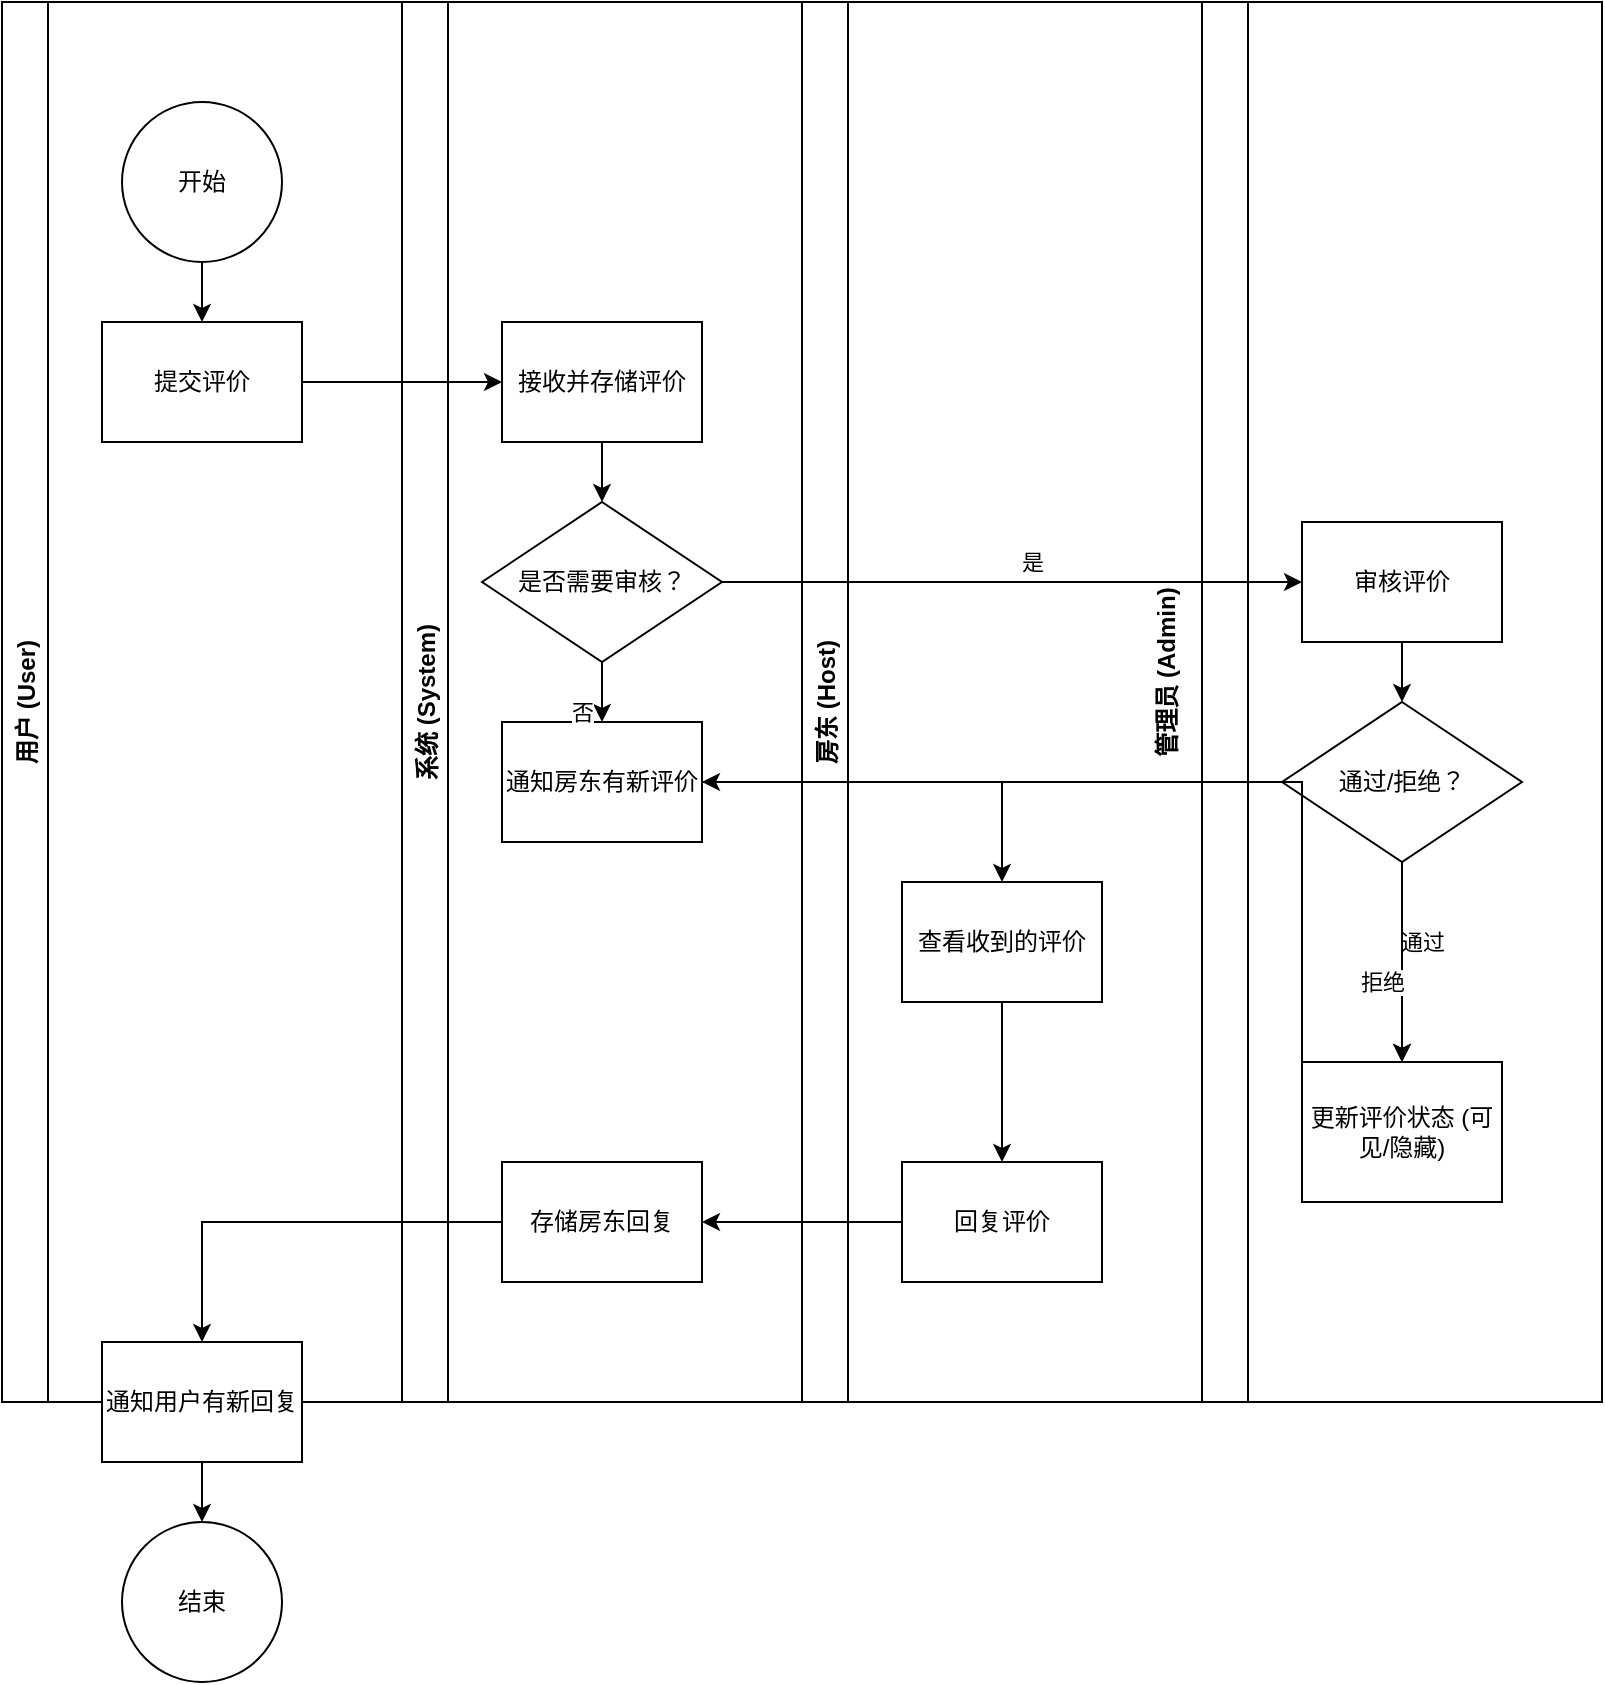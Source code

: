 <mxfile version="26.2.2">
  <diagram id="review_feedback_flowchart" name="评价反馈流程图">
    <mxGraphModel dx="1212" dy="719" grid="1" gridSize="10" guides="1" tooltips="1" connect="1" arrows="1" fold="1" page="1" pageScale="1" pageWidth="1654" pageHeight="1169" math="0" shadow="0">
      <root>
        <mxCell id="0" />
        <mxCell id="1" parent="0" />
        <mxCell id="lane-user" value="用户 (User)" style="swimlane;startSize=23;horizontal=0;rounded=0;" parent="1" vertex="1">
          <mxGeometry x="40" y="40" width="200" height="700" as="geometry" />
        </mxCell>
        <mxCell id="start" value="开始" style="ellipse;whiteSpace=wrap;html=1;aspect=fixed;" parent="lane-user" vertex="1">
          <mxGeometry x="60" y="50" width="80" height="80" as="geometry" />
        </mxCell>
        <mxCell id="user-submit" value="提交评价" style="rounded=0;whiteSpace=wrap;html=1;" parent="lane-user" vertex="1">
          <mxGeometry x="50" y="160" width="100" height="60" as="geometry" />
        </mxCell>
        <mxCell id="system-notify-user" value="通知用户有新回复" style="rounded=0;whiteSpace=wrap;html=1;" parent="lane-user" vertex="1">
          <mxGeometry x="50" y="670" width="100" height="60" as="geometry" />
        </mxCell>
        <mxCell id="end" value="结束" style="ellipse;whiteSpace=wrap;html=1;aspect=fixed;" parent="lane-user" vertex="1">
          <mxGeometry x="60" y="760" width="80" height="80" as="geometry" />
        </mxCell>
        <mxCell id="lane-system" value="系统 (System)" style="swimlane;startSize=23;horizontal=0;rounded=0;" parent="1" vertex="1">
          <mxGeometry x="240" y="40" width="200" height="700" as="geometry" />
        </mxCell>
        <mxCell id="system-receive" value="接收并存储评价" style="rounded=0;whiteSpace=wrap;html=1;" parent="lane-system" vertex="1">
          <mxGeometry x="50" y="160" width="100" height="60" as="geometry" />
        </mxCell>
        <mxCell id="system-check" value="是否需要审核？" style="rhombus;whiteSpace=wrap;html=1;" parent="lane-system" vertex="1">
          <mxGeometry x="40" y="250" width="120" height="80" as="geometry" />
        </mxCell>
        <mxCell id="system-notify-host" value="通知房东有新评价" style="rounded=0;whiteSpace=wrap;html=1;" parent="lane-system" vertex="1">
          <mxGeometry x="50" y="360" width="100" height="60" as="geometry" />
        </mxCell>
        <mxCell id="system-store-response" value="存储房东回复" style="rounded=0;whiteSpace=wrap;html=1;" parent="lane-system" vertex="1">
          <mxGeometry x="50" y="580" width="100" height="60" as="geometry" />
        </mxCell>
        <mxCell id="lane-host" value="房东 (Host)" style="swimlane;startSize=23;horizontal=0;rounded=0;" parent="1" vertex="1">
          <mxGeometry x="440" y="40" width="200" height="700" as="geometry" />
        </mxCell>
        <mxCell id="host-view" value="查看收到的评价" style="rounded=0;whiteSpace=wrap;html=1;" parent="lane-host" vertex="1">
          <mxGeometry x="50" y="440" width="100" height="60" as="geometry" />
        </mxCell>
        <mxCell id="host-respond" value="回复评价" style="rounded=0;whiteSpace=wrap;html=1;" parent="lane-host" vertex="1">
          <mxGeometry x="50" y="580" width="100" height="60" as="geometry" />
        </mxCell>
        <mxCell id="lane-admin" value="管理员 (Admin)" style="swimlane;startSize=23;horizontal=0;rounded=0;" parent="1" vertex="1">
          <mxGeometry x="640" y="40" width="200" height="700" as="geometry">
            <mxPoint x="-30" y="15" as="offset" />
          </mxGeometry>
        </mxCell>
        <mxCell id="admin-review" value="审核评价" style="rounded=0;whiteSpace=wrap;html=1;" parent="lane-admin" vertex="1">
          <mxGeometry x="50" y="260" width="100" height="60" as="geometry" />
        </mxCell>
        <mxCell id="admin-decision" value="通过/拒绝？" style="rhombus;whiteSpace=wrap;html=1;" parent="lane-admin" vertex="1">
          <mxGeometry x="40" y="350" width="120" height="80" as="geometry" />
        </mxCell>
        <mxCell id="admin-update-status" value="更新评价状态 (可见/隐藏)" style="rounded=0;whiteSpace=wrap;html=1;" parent="lane-admin" vertex="1">
          <mxGeometry x="50" y="530" width="100" height="70" as="geometry" />
        </mxCell>
        <mxCell id="flow-start-submit" style="edgeStyle=orthogonalEdgeStyle;rounded=0;orthogonalLoop=1;jettySize=auto;html=1;endArrow=classic;endFill=1;" parent="1" source="start" target="user-submit" edge="1">
          <mxGeometry relative="1" as="geometry" />
        </mxCell>
        <mxCell id="flow-submit-receive" style="edgeStyle=orthogonalEdgeStyle;rounded=0;orthogonalLoop=1;jettySize=auto;html=1;endArrow=classic;endFill=1;" parent="1" source="user-submit" target="system-receive" edge="1">
          <mxGeometry relative="1" as="geometry" />
        </mxCell>
        <mxCell id="flow-receive-check" style="edgeStyle=orthogonalEdgeStyle;rounded=0;orthogonalLoop=1;jettySize=auto;html=1;endArrow=classic;endFill=1;" parent="1" source="system-receive" target="system-check" edge="1">
          <mxGeometry relative="1" as="geometry" />
        </mxCell>
        <mxCell id="flow-check-review" value="是" style="edgeStyle=orthogonalEdgeStyle;rounded=0;orthogonalLoop=1;jettySize=auto;html=1;endArrow=classic;endFill=1;" parent="1" source="system-check" target="admin-review" edge="1">
          <mxGeometry relative="1" as="geometry">
            <mxPoint x="10" y="-10" as="offset" />
          </mxGeometry>
        </mxCell>
        <mxCell id="flow-check-notify" value="否" style="edgeStyle=orthogonalEdgeStyle;rounded=0;orthogonalLoop=1;jettySize=auto;html=1;endArrow=classic;endFill=1;" parent="1" source="system-check" target="system-notify-host" edge="1">
          <mxGeometry relative="1" as="geometry">
            <mxPoint x="-10" y="10" as="offset" />
          </mxGeometry>
        </mxCell>
        <mxCell id="flow-review-decision" style="edgeStyle=orthogonalEdgeStyle;rounded=0;orthogonalLoop=1;jettySize=auto;html=1;endArrow=classic;endFill=1;" parent="1" source="admin-review" target="admin-decision" edge="1">
          <mxGeometry relative="1" as="geometry" />
        </mxCell>
        <mxCell id="flow-decision-update" value="通过" style="edgeStyle=orthogonalEdgeStyle;rounded=0;orthogonalLoop=1;jettySize=auto;html=1;endArrow=classic;endFill=1;" parent="1" source="admin-decision" target="admin-update-status" edge="1">
          <mxGeometry relative="1" as="geometry">
            <mxPoint x="10" y="-10" as="offset" />
          </mxGeometry>
        </mxCell>
        <mxCell id="flow-decision-update-reject" value="拒绝" style="edgeStyle=orthogonalEdgeStyle;rounded=0;orthogonalLoop=1;jettySize=auto;html=1;endArrow=classic;endFill=1;" parent="1" source="admin-decision" target="admin-update-status" edge="1">
          <mxGeometry relative="1" as="geometry">
            <mxPoint x="740" y="430" as="targetPoint" />
            <Array as="points">
              <mxPoint x="790" y="390" />
              <mxPoint x="790" y="495" />
            </Array>
            <mxPoint x="-10" y="10" as="offset" />
          </mxGeometry>
        </mxCell>
        <mxCell id="flow-update-notify" style="edgeStyle=orthogonalEdgeStyle;rounded=0;orthogonalLoop=1;jettySize=auto;html=1;endArrow=classic;endFill=1;" parent="1" source="admin-update-status" target="system-notify-host" edge="1">
          <mxGeometry relative="1" as="geometry">
            <Array as="points">
              <mxPoint x="690" y="530" />
              <mxPoint x="690" y="390" />
            </Array>
          </mxGeometry>
        </mxCell>
        <mxCell id="flow-notify-host-view" style="edgeStyle=orthogonalEdgeStyle;rounded=0;orthogonalLoop=1;jettySize=auto;html=1;endArrow=classic;endFill=1;" parent="1" source="system-notify-host" target="host-view" edge="1">
          <mxGeometry relative="1" as="geometry" />
        </mxCell>
        <mxCell id="flow-host-view-respond" style="edgeStyle=orthogonalEdgeStyle;rounded=0;orthogonalLoop=1;jettySize=auto;html=1;endArrow=classic;endFill=1;" parent="1" source="host-view" target="host-respond" edge="1">
          <mxGeometry relative="1" as="geometry" />
        </mxCell>
        <mxCell id="flow-host-respond-store" style="edgeStyle=orthogonalEdgeStyle;rounded=0;orthogonalLoop=1;jettySize=auto;html=1;endArrow=classic;endFill=1;" parent="1" source="host-respond" target="system-store-response" edge="1">
          <mxGeometry relative="1" as="geometry" />
        </mxCell>
        <mxCell id="flow-store-notify-user" style="edgeStyle=orthogonalEdgeStyle;rounded=0;orthogonalLoop=1;jettySize=auto;html=1;endArrow=classic;endFill=1;" parent="1" source="system-store-response" target="system-notify-user" edge="1">
          <mxGeometry relative="1" as="geometry" />
        </mxCell>
        <mxCell id="flow-notify-user-end" style="edgeStyle=orthogonalEdgeStyle;rounded=0;orthogonalLoop=1;jettySize=auto;html=1;endArrow=classic;endFill=1;" parent="1" source="system-notify-user" target="end" edge="1">
          <mxGeometry relative="1" as="geometry" />
        </mxCell>
      </root>
    </mxGraphModel>
  </diagram>
</mxfile>
